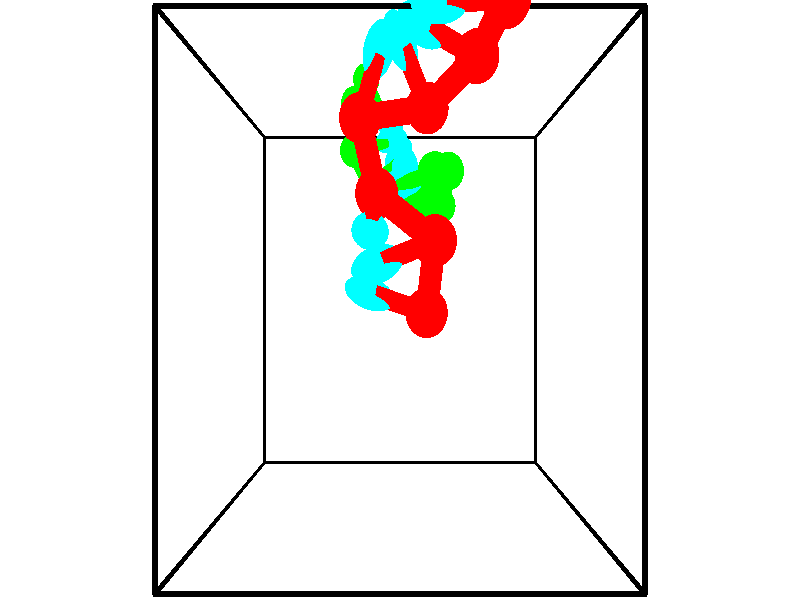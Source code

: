 // switches for output
#declare DRAW_BASES = 1; // possible values are 0, 1; only relevant for DNA ribbons
#declare DRAW_BASES_TYPE = 3; // possible values are 1, 2, 3; only relevant for DNA ribbons
#declare DRAW_FOG = 0; // set to 1 to enable fog

#include "colors.inc"

#include "transforms.inc"
background { rgb <1, 1, 1>}

#default {
   normal{
       ripples 0.25
       frequency 0.20
       turbulence 0.2
       lambda 5
   }
	finish {
		phong 0.1
		phong_size 40.
	}
}

// original window dimensions: 1024x640


// camera settings

camera {
	sky <-0, 1, 0>
	up <-0, 1, 0>
	right 1.6 * <1, 0, 0>
	location <2.5, 2.5, 11.1562>
	look_at <2.5, 2.5, 2.5>
	direction <0, 0, -8.6562>
	angle 67.0682
}


# declare cpy_camera_pos = <2.5, 2.5, 11.1562>;
# if (DRAW_FOG = 1)
fog {
	fog_type 2
	up vnormalize(cpy_camera_pos)
	color rgbt<1,1,1,0.3>
	distance 1e-5
	fog_alt 3e-3
	fog_offset 4
}
# end


// LIGHTS

# declare lum = 6;
global_settings {
	ambient_light rgb lum * <0.05, 0.05, 0.05>
	max_trace_level 15
}# declare cpy_direct_light_amount = 0.25;
light_source
{	1000 * <-1, -1, 1>,
	rgb lum * cpy_direct_light_amount
	parallel
}

light_source
{	1000 * <1, 1, -1>,
	rgb lum * cpy_direct_light_amount
	parallel
}

// strand 0

// nucleotide -1

// particle -1
sphere {
	<2.814662, 2.373929, 4.009463> 0.250000
	pigment { color rgbt <1,0,0,0> }
	no_shadow
}
cylinder {
	<2.432297, 2.483322, 4.052238>,  <2.202878, 2.548958, 4.077904>, 0.100000
	pigment { color rgbt <1,0,0,0> }
	no_shadow
}
cylinder {
	<2.432297, 2.483322, 4.052238>,  <2.814662, 2.373929, 4.009463>, 0.100000
	pigment { color rgbt <1,0,0,0> }
	no_shadow
}

// particle -1
sphere {
	<2.432297, 2.483322, 4.052238> 0.100000
	pigment { color rgbt <1,0,0,0> }
	no_shadow
}
sphere {
	0, 1
	scale<0.080000,0.200000,0.300000>
	matrix <0.260552, 0.621975, 0.738417,
		0.135432, 0.733726, -0.665811,
		-0.955914, 0.273484, 0.106938,
		2.145523, 2.565367, 4.084320>
	pigment { color rgbt <0,1,1,0> }
	no_shadow
}
cylinder {
	<2.895761, 3.061221, 4.303208>,  <2.814662, 2.373929, 4.009463>, 0.130000
	pigment { color rgbt <1,0,0,0> }
	no_shadow
}

// nucleotide -1

// particle -1
sphere {
	<2.895761, 3.061221, 4.303208> 0.250000
	pigment { color rgbt <1,0,0,0> }
	no_shadow
}
cylinder {
	<2.524227, 2.930115, 4.372299>,  <2.301306, 2.851451, 4.413754>, 0.100000
	pigment { color rgbt <1,0,0,0> }
	no_shadow
}
cylinder {
	<2.524227, 2.930115, 4.372299>,  <2.895761, 3.061221, 4.303208>, 0.100000
	pigment { color rgbt <1,0,0,0> }
	no_shadow
}

// particle -1
sphere {
	<2.524227, 2.930115, 4.372299> 0.100000
	pigment { color rgbt <1,0,0,0> }
	no_shadow
}
sphere {
	0, 1
	scale<0.080000,0.200000,0.300000>
	matrix <-0.008563, 0.485077, 0.874429,
		-0.370393, 0.810722, -0.453364,
		-0.928836, -0.327765, 0.172727,
		2.245576, 2.831785, 4.424117>
	pigment { color rgbt <0,1,1,0> }
	no_shadow
}
cylinder {
	<2.228113, 3.533703, 4.119108>,  <2.895761, 3.061221, 4.303208>, 0.130000
	pigment { color rgbt <1,0,0,0> }
	no_shadow
}

// nucleotide -1

// particle -1
sphere {
	<2.228113, 3.533703, 4.119108> 0.250000
	pigment { color rgbt <1,0,0,0> }
	no_shadow
}
cylinder {
	<2.200699, 3.298615, 4.441570>,  <2.184251, 3.157561, 4.635047>, 0.100000
	pigment { color rgbt <1,0,0,0> }
	no_shadow
}
cylinder {
	<2.200699, 3.298615, 4.441570>,  <2.228113, 3.533703, 4.119108>, 0.100000
	pigment { color rgbt <1,0,0,0> }
	no_shadow
}

// particle -1
sphere {
	<2.200699, 3.298615, 4.441570> 0.100000
	pigment { color rgbt <1,0,0,0> }
	no_shadow
}
sphere {
	0, 1
	scale<0.080000,0.200000,0.300000>
	matrix <0.177716, 0.787939, 0.589549,
		-0.981692, 0.183671, 0.050446,
		-0.068535, -0.587721, 0.806156,
		2.180138, 3.122298, 4.683417>
	pigment { color rgbt <0,1,1,0> }
	no_shadow
}
cylinder {
	<2.022315, 4.310066, 3.947321>,  <2.228113, 3.533703, 4.119108>, 0.130000
	pigment { color rgbt <1,0,0,0> }
	no_shadow
}

// nucleotide -1

// particle -1
sphere {
	<2.022315, 4.310066, 3.947321> 0.250000
	pigment { color rgbt <1,0,0,0> }
	no_shadow
}
cylinder {
	<2.152916, 4.685974, 3.987774>,  <2.231277, 4.911519, 4.012045>, 0.100000
	pigment { color rgbt <1,0,0,0> }
	no_shadow
}
cylinder {
	<2.152916, 4.685974, 3.987774>,  <2.022315, 4.310066, 3.947321>, 0.100000
	pigment { color rgbt <1,0,0,0> }
	no_shadow
}

// particle -1
sphere {
	<2.152916, 4.685974, 3.987774> 0.100000
	pigment { color rgbt <1,0,0,0> }
	no_shadow
}
sphere {
	0, 1
	scale<0.080000,0.200000,0.300000>
	matrix <0.530984, -0.270884, 0.802918,
		0.781954, -0.208456, -0.587447,
		0.326503, 0.939770, 0.101132,
		2.250867, 4.967905, 4.018114>
	pigment { color rgbt <0,1,1,0> }
	no_shadow
}
cylinder {
	<2.822251, 4.384470, 4.035151>,  <2.022315, 4.310066, 3.947321>, 0.130000
	pigment { color rgbt <1,0,0,0> }
	no_shadow
}

// nucleotide -1

// particle -1
sphere {
	<2.822251, 4.384470, 4.035151> 0.250000
	pigment { color rgbt <1,0,0,0> }
	no_shadow
}
cylinder {
	<2.642761, 4.707520, 4.188194>,  <2.535068, 4.901350, 4.280020>, 0.100000
	pigment { color rgbt <1,0,0,0> }
	no_shadow
}
cylinder {
	<2.642761, 4.707520, 4.188194>,  <2.822251, 4.384470, 4.035151>, 0.100000
	pigment { color rgbt <1,0,0,0> }
	no_shadow
}

// particle -1
sphere {
	<2.642761, 4.707520, 4.188194> 0.100000
	pigment { color rgbt <1,0,0,0> }
	no_shadow
}
sphere {
	0, 1
	scale<0.080000,0.200000,0.300000>
	matrix <0.572107, -0.069299, 0.817246,
		0.686543, 0.585611, -0.430951,
		-0.448724, 0.807624, 0.382609,
		2.508144, 4.949807, 4.302977>
	pigment { color rgbt <0,1,1,0> }
	no_shadow
}
cylinder {
	<3.364836, 4.782031, 4.370028>,  <2.822251, 4.384470, 4.035151>, 0.130000
	pigment { color rgbt <1,0,0,0> }
	no_shadow
}

// nucleotide -1

// particle -1
sphere {
	<3.364836, 4.782031, 4.370028> 0.250000
	pigment { color rgbt <1,0,0,0> }
	no_shadow
}
cylinder {
	<3.011841, 4.894928, 4.520523>,  <2.800044, 4.962667, 4.610820>, 0.100000
	pigment { color rgbt <1,0,0,0> }
	no_shadow
}
cylinder {
	<3.011841, 4.894928, 4.520523>,  <3.364836, 4.782031, 4.370028>, 0.100000
	pigment { color rgbt <1,0,0,0> }
	no_shadow
}

// particle -1
sphere {
	<3.011841, 4.894928, 4.520523> 0.100000
	pigment { color rgbt <1,0,0,0> }
	no_shadow
}
sphere {
	0, 1
	scale<0.080000,0.200000,0.300000>
	matrix <0.389160, -0.011075, 0.921103,
		0.264143, 0.959279, -0.100065,
		-0.882487, 0.282244, 0.376239,
		2.747095, 4.979601, 4.633395>
	pigment { color rgbt <0,1,1,0> }
	no_shadow
}
cylinder {
	<3.588528, 5.068188, 4.998795>,  <3.364836, 4.782031, 4.370028>, 0.130000
	pigment { color rgbt <1,0,0,0> }
	no_shadow
}

// nucleotide -1

// particle -1
sphere {
	<3.588528, 5.068188, 4.998795> 0.250000
	pigment { color rgbt <1,0,0,0> }
	no_shadow
}
cylinder {
	<3.193054, 5.037506, 5.050358>,  <2.955770, 5.019097, 5.081295>, 0.100000
	pigment { color rgbt <1,0,0,0> }
	no_shadow
}
cylinder {
	<3.193054, 5.037506, 5.050358>,  <3.588528, 5.068188, 4.998795>, 0.100000
	pigment { color rgbt <1,0,0,0> }
	no_shadow
}

// particle -1
sphere {
	<3.193054, 5.037506, 5.050358> 0.100000
	pigment { color rgbt <1,0,0,0> }
	no_shadow
}
sphere {
	0, 1
	scale<0.080000,0.200000,0.300000>
	matrix <0.133309, -0.055305, 0.989530,
		-0.068773, 0.995519, 0.064904,
		-0.988685, -0.076705, 0.128908,
		2.896449, 5.014494, 5.089030>
	pigment { color rgbt <0,1,1,0> }
	no_shadow
}
cylinder {
	<3.338895, 5.581148, 5.543550>,  <3.588528, 5.068188, 4.998795>, 0.130000
	pigment { color rgbt <1,0,0,0> }
	no_shadow
}

// nucleotide -1

// particle -1
sphere {
	<3.338895, 5.581148, 5.543550> 0.250000
	pigment { color rgbt <1,0,0,0> }
	no_shadow
}
cylinder {
	<3.071037, 5.284134, 5.537647>,  <2.910323, 5.105925, 5.534106>, 0.100000
	pigment { color rgbt <1,0,0,0> }
	no_shadow
}
cylinder {
	<3.071037, 5.284134, 5.537647>,  <3.338895, 5.581148, 5.543550>, 0.100000
	pigment { color rgbt <1,0,0,0> }
	no_shadow
}

// particle -1
sphere {
	<3.071037, 5.284134, 5.537647> 0.100000
	pigment { color rgbt <1,0,0,0> }
	no_shadow
}
sphere {
	0, 1
	scale<0.080000,0.200000,0.300000>
	matrix <0.069349, -0.082297, 0.994192,
		-0.739438, 0.664731, 0.106603,
		-0.669644, -0.742536, -0.014755,
		2.870144, 5.061373, 5.533221>
	pigment { color rgbt <0,1,1,0> }
	no_shadow
}
// strand 1

// nucleotide -1

// particle -1
sphere {
	<3.002899, 4.049099, 2.373065> 0.250000
	pigment { color rgbt <0,1,0,0> }
	no_shadow
}
cylinder {
	<2.688763, 3.993774, 2.131699>,  <2.500281, 3.960580, 1.986879>, 0.100000
	pigment { color rgbt <0,1,0,0> }
	no_shadow
}
cylinder {
	<2.688763, 3.993774, 2.131699>,  <3.002899, 4.049099, 2.373065>, 0.100000
	pigment { color rgbt <0,1,0,0> }
	no_shadow
}

// particle -1
sphere {
	<2.688763, 3.993774, 2.131699> 0.100000
	pigment { color rgbt <0,1,0,0> }
	no_shadow
}
sphere {
	0, 1
	scale<0.080000,0.200000,0.300000>
	matrix <0.560621, 0.254534, -0.787983,
		0.262590, -0.957120, -0.122346,
		-0.785335, -0.138327, -0.603419,
		2.453161, 3.952281, 1.950674>
	pigment { color rgbt <0,1,1,0> }
	no_shadow
}
cylinder {
	<3.252181, 4.179740, 1.700519>,  <3.002899, 4.049099, 2.373065>, 0.130000
	pigment { color rgbt <0,1,0,0> }
	no_shadow
}

// nucleotide -1

// particle -1
sphere {
	<3.252181, 4.179740, 1.700519> 0.250000
	pigment { color rgbt <0,1,0,0> }
	no_shadow
}
cylinder {
	<2.866984, 4.117844, 1.612244>,  <2.635867, 4.080706, 1.559278>, 0.100000
	pigment { color rgbt <0,1,0,0> }
	no_shadow
}
cylinder {
	<2.866984, 4.117844, 1.612244>,  <3.252181, 4.179740, 1.700519>, 0.100000
	pigment { color rgbt <0,1,0,0> }
	no_shadow
}

// particle -1
sphere {
	<2.866984, 4.117844, 1.612244> 0.100000
	pigment { color rgbt <0,1,0,0> }
	no_shadow
}
sphere {
	0, 1
	scale<0.080000,0.200000,0.300000>
	matrix <0.149336, 0.375305, -0.914792,
		0.224381, -0.913893, -0.338307,
		-0.962991, -0.154740, -0.220689,
		2.578087, 4.071421, 1.546037>
	pigment { color rgbt <0,1,1,0> }
	no_shadow
}
cylinder {
	<3.175881, 3.809864, 1.079269>,  <3.252181, 4.179740, 1.700519>, 0.130000
	pigment { color rgbt <0,1,0,0> }
	no_shadow
}

// nucleotide -1

// particle -1
sphere {
	<3.175881, 3.809864, 1.079269> 0.250000
	pigment { color rgbt <0,1,0,0> }
	no_shadow
}
cylinder {
	<2.862769, 4.053162, 1.131874>,  <2.674902, 4.199141, 1.163437>, 0.100000
	pigment { color rgbt <0,1,0,0> }
	no_shadow
}
cylinder {
	<2.862769, 4.053162, 1.131874>,  <3.175881, 3.809864, 1.079269>, 0.100000
	pigment { color rgbt <0,1,0,0> }
	no_shadow
}

// particle -1
sphere {
	<2.862769, 4.053162, 1.131874> 0.100000
	pigment { color rgbt <0,1,0,0> }
	no_shadow
}
sphere {
	0, 1
	scale<0.080000,0.200000,0.300000>
	matrix <0.079518, 0.307364, -0.948264,
		-0.617199, -0.731823, -0.288965,
		-0.782778, 0.608245, 0.131512,
		2.627935, 4.235635, 1.171328>
	pigment { color rgbt <0,1,1,0> }
	no_shadow
}
cylinder {
	<2.832840, 3.875858, 0.447694>,  <3.175881, 3.809864, 1.079269>, 0.130000
	pigment { color rgbt <0,1,0,0> }
	no_shadow
}

// nucleotide -1

// particle -1
sphere {
	<2.832840, 3.875858, 0.447694> 0.250000
	pigment { color rgbt <0,1,0,0> }
	no_shadow
}
cylinder {
	<2.702433, 4.190613, 0.657272>,  <2.624188, 4.379466, 0.783019>, 0.100000
	pigment { color rgbt <0,1,0,0> }
	no_shadow
}
cylinder {
	<2.702433, 4.190613, 0.657272>,  <2.832840, 3.875858, 0.447694>, 0.100000
	pigment { color rgbt <0,1,0,0> }
	no_shadow
}

// particle -1
sphere {
	<2.702433, 4.190613, 0.657272> 0.100000
	pigment { color rgbt <0,1,0,0> }
	no_shadow
}
sphere {
	0, 1
	scale<0.080000,0.200000,0.300000>
	matrix <-0.159733, 0.500407, -0.850928,
		-0.931771, -0.361109, -0.037450,
		-0.326018, 0.786888, 0.523946,
		2.604627, 4.426679, 0.814456>
	pigment { color rgbt <0,1,1,0> }
	no_shadow
}
cylinder {
	<2.029748, 4.097423, 0.365860>,  <2.832840, 3.875858, 0.447694>, 0.130000
	pigment { color rgbt <0,1,0,0> }
	no_shadow
}

// nucleotide -1

// particle -1
sphere {
	<2.029748, 4.097423, 0.365860> 0.250000
	pigment { color rgbt <0,1,0,0> }
	no_shadow
}
cylinder {
	<2.283526, 4.397537, 0.440208>,  <2.435793, 4.577606, 0.484818>, 0.100000
	pigment { color rgbt <0,1,0,0> }
	no_shadow
}
cylinder {
	<2.283526, 4.397537, 0.440208>,  <2.029748, 4.097423, 0.365860>, 0.100000
	pigment { color rgbt <0,1,0,0> }
	no_shadow
}

// particle -1
sphere {
	<2.283526, 4.397537, 0.440208> 0.100000
	pigment { color rgbt <0,1,0,0> }
	no_shadow
}
sphere {
	0, 1
	scale<0.080000,0.200000,0.300000>
	matrix <-0.243760, 0.422400, -0.873017,
		-0.733526, 0.508574, 0.450880,
		0.634446, 0.750287, 0.185871,
		2.473860, 4.622623, 0.495970>
	pigment { color rgbt <0,1,1,0> }
	no_shadow
}
cylinder {
	<1.661601, 4.755460, 0.205576>,  <2.029748, 4.097423, 0.365860>, 0.130000
	pigment { color rgbt <0,1,0,0> }
	no_shadow
}

// nucleotide -1

// particle -1
sphere {
	<1.661601, 4.755460, 0.205576> 0.250000
	pigment { color rgbt <0,1,0,0> }
	no_shadow
}
cylinder {
	<2.049232, 4.851212, 0.181610>,  <2.281810, 4.908663, 0.167231>, 0.100000
	pigment { color rgbt <0,1,0,0> }
	no_shadow
}
cylinder {
	<2.049232, 4.851212, 0.181610>,  <1.661601, 4.755460, 0.205576>, 0.100000
	pigment { color rgbt <0,1,0,0> }
	no_shadow
}

// particle -1
sphere {
	<2.049232, 4.851212, 0.181610> 0.100000
	pigment { color rgbt <0,1,0,0> }
	no_shadow
}
sphere {
	0, 1
	scale<0.080000,0.200000,0.300000>
	matrix <-0.181295, 0.525954, -0.830966,
		-0.167404, 0.816131, 0.553088,
		0.969076, 0.239380, -0.059914,
		2.339954, 4.923026, 0.163636>
	pigment { color rgbt <0,1,1,0> }
	no_shadow
}
cylinder {
	<1.684431, 5.479273, 0.198216>,  <1.661601, 4.755460, 0.205576>, 0.130000
	pigment { color rgbt <0,1,0,0> }
	no_shadow
}

// nucleotide -1

// particle -1
sphere {
	<1.684431, 5.479273, 0.198216> 0.250000
	pigment { color rgbt <0,1,0,0> }
	no_shadow
}
cylinder {
	<2.028601, 5.354980, 0.036667>,  <2.235103, 5.280405, -0.060263>, 0.100000
	pigment { color rgbt <0,1,0,0> }
	no_shadow
}
cylinder {
	<2.028601, 5.354980, 0.036667>,  <1.684431, 5.479273, 0.198216>, 0.100000
	pigment { color rgbt <0,1,0,0> }
	no_shadow
}

// particle -1
sphere {
	<2.028601, 5.354980, 0.036667> 0.100000
	pigment { color rgbt <0,1,0,0> }
	no_shadow
}
sphere {
	0, 1
	scale<0.080000,0.200000,0.300000>
	matrix <-0.244572, 0.443496, -0.862262,
		0.447049, 0.840688, 0.305599,
		0.860425, -0.310733, -0.403873,
		2.286728, 5.261761, -0.084495>
	pigment { color rgbt <0,1,1,0> }
	no_shadow
}
cylinder {
	<1.857765, 5.993716, -0.320998>,  <1.684431, 5.479273, 0.198216>, 0.130000
	pigment { color rgbt <0,1,0,0> }
	no_shadow
}

// nucleotide -1

// particle -1
sphere {
	<1.857765, 5.993716, -0.320998> 0.250000
	pigment { color rgbt <0,1,0,0> }
	no_shadow
}
cylinder {
	<2.053052, 5.658218, -0.417458>,  <2.170224, 5.456920, -0.475333>, 0.100000
	pigment { color rgbt <0,1,0,0> }
	no_shadow
}
cylinder {
	<2.053052, 5.658218, -0.417458>,  <1.857765, 5.993716, -0.320998>, 0.100000
	pigment { color rgbt <0,1,0,0> }
	no_shadow
}

// particle -1
sphere {
	<2.053052, 5.658218, -0.417458> 0.100000
	pigment { color rgbt <0,1,0,0> }
	no_shadow
}
sphere {
	0, 1
	scale<0.080000,0.200000,0.300000>
	matrix <-0.322545, 0.083341, -0.942878,
		0.810931, 0.538111, -0.229844,
		0.488218, -0.838744, -0.241148,
		2.199517, 5.406595, -0.489802>
	pigment { color rgbt <0,1,1,0> }
	no_shadow
}
// box output
cylinder {
	<0.000000, 0.000000, 0.000000>,  <5.000000, 0.000000, 0.000000>, 0.025000
	pigment { color rgbt <0,0,0,0> }
	no_shadow
}
cylinder {
	<0.000000, 0.000000, 0.000000>,  <0.000000, 5.000000, 0.000000>, 0.025000
	pigment { color rgbt <0,0,0,0> }
	no_shadow
}
cylinder {
	<0.000000, 0.000000, 0.000000>,  <0.000000, 0.000000, 5.000000>, 0.025000
	pigment { color rgbt <0,0,0,0> }
	no_shadow
}
cylinder {
	<5.000000, 5.000000, 5.000000>,  <0.000000, 5.000000, 5.000000>, 0.025000
	pigment { color rgbt <0,0,0,0> }
	no_shadow
}
cylinder {
	<5.000000, 5.000000, 5.000000>,  <5.000000, 0.000000, 5.000000>, 0.025000
	pigment { color rgbt <0,0,0,0> }
	no_shadow
}
cylinder {
	<5.000000, 5.000000, 5.000000>,  <5.000000, 5.000000, 0.000000>, 0.025000
	pigment { color rgbt <0,0,0,0> }
	no_shadow
}
cylinder {
	<0.000000, 0.000000, 5.000000>,  <0.000000, 5.000000, 5.000000>, 0.025000
	pigment { color rgbt <0,0,0,0> }
	no_shadow
}
cylinder {
	<0.000000, 0.000000, 5.000000>,  <5.000000, 0.000000, 5.000000>, 0.025000
	pigment { color rgbt <0,0,0,0> }
	no_shadow
}
cylinder {
	<5.000000, 5.000000, 0.000000>,  <0.000000, 5.000000, 0.000000>, 0.025000
	pigment { color rgbt <0,0,0,0> }
	no_shadow
}
cylinder {
	<5.000000, 5.000000, 0.000000>,  <5.000000, 0.000000, 0.000000>, 0.025000
	pigment { color rgbt <0,0,0,0> }
	no_shadow
}
cylinder {
	<5.000000, 0.000000, 5.000000>,  <5.000000, 0.000000, 0.000000>, 0.025000
	pigment { color rgbt <0,0,0,0> }
	no_shadow
}
cylinder {
	<0.000000, 5.000000, 0.000000>,  <0.000000, 5.000000, 5.000000>, 0.025000
	pigment { color rgbt <0,0,0,0> }
	no_shadow
}
// end of box output
